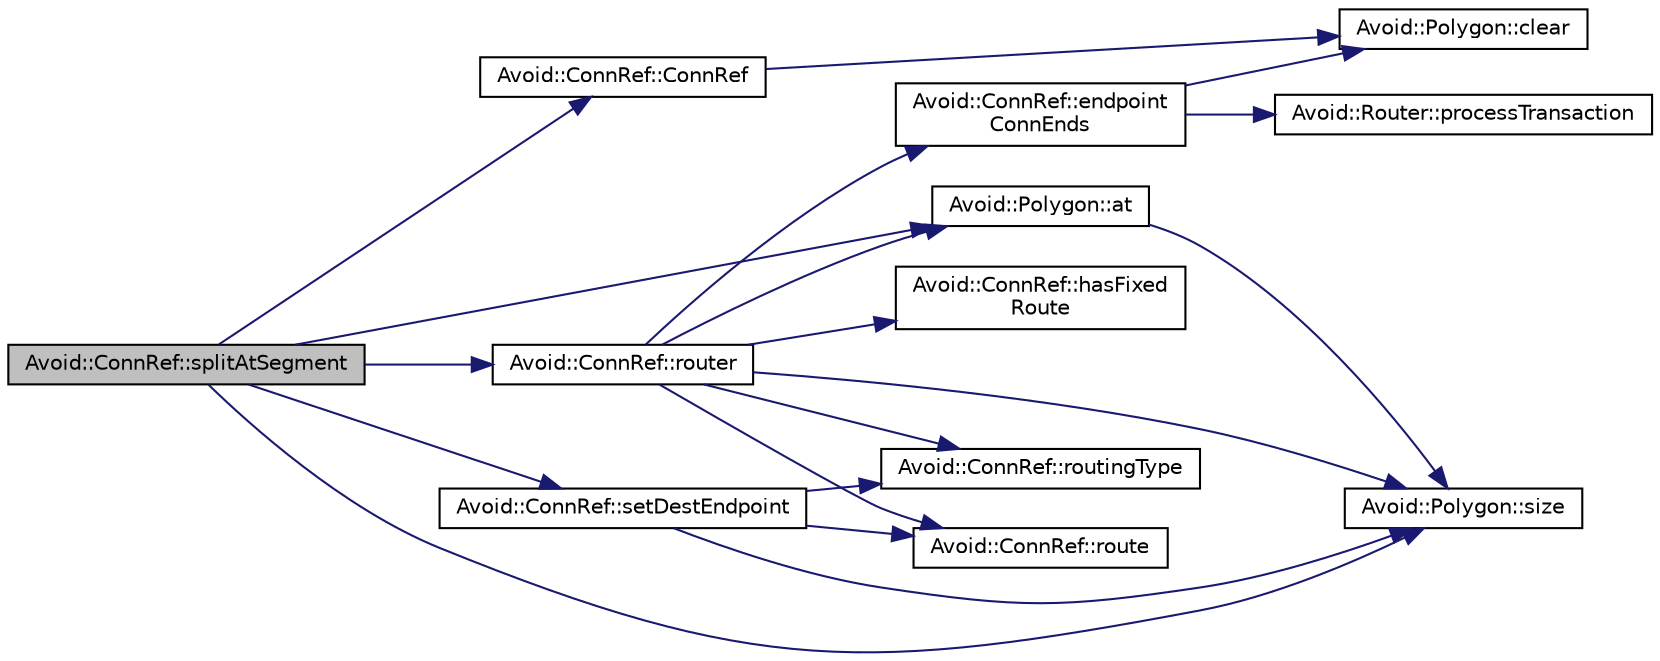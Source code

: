 digraph "Avoid::ConnRef::splitAtSegment"
{
  edge [fontname="Helvetica",fontsize="10",labelfontname="Helvetica",labelfontsize="10"];
  node [fontname="Helvetica",fontsize="10",shape=record];
  rankdir="LR";
  Node105 [label="Avoid::ConnRef::splitAtSegment",height=0.2,width=0.4,color="black", fillcolor="grey75", style="filled", fontcolor="black"];
  Node105 -> Node106 [color="midnightblue",fontsize="10",style="solid",fontname="Helvetica"];
  Node106 [label="Avoid::Polygon::at",height=0.2,width=0.4,color="black", fillcolor="white", style="filled",URL="$classAvoid_1_1Polygon.html#ab2772d0cf1d0aad817a9814e20fce5ab",tooltip="Returns a specific point in the polygon. "];
  Node106 -> Node107 [color="midnightblue",fontsize="10",style="solid",fontname="Helvetica"];
  Node107 [label="Avoid::Polygon::size",height=0.2,width=0.4,color="black", fillcolor="white", style="filled",URL="$classAvoid_1_1Polygon.html#a2f9e9c8c78407eefbde944e663d9711e",tooltip="Returns the number of points in this polygon. "];
  Node105 -> Node108 [color="midnightblue",fontsize="10",style="solid",fontname="Helvetica"];
  Node108 [label="Avoid::ConnRef::ConnRef",height=0.2,width=0.4,color="black", fillcolor="white", style="filled",URL="$classAvoid_1_1ConnRef.html#a2e08b9bb04ccf383700487932f13c980",tooltip="Constructs a connector with no endpoints specified. "];
  Node108 -> Node109 [color="midnightblue",fontsize="10",style="solid",fontname="Helvetica"];
  Node109 [label="Avoid::Polygon::clear",height=0.2,width=0.4,color="black", fillcolor="white", style="filled",URL="$classAvoid_1_1Polygon.html#aae0e8e58b2f358ec3f203a5e6485c660",tooltip="Resets this to the empty polygon. "];
  Node105 -> Node110 [color="midnightblue",fontsize="10",style="solid",fontname="Helvetica"];
  Node110 [label="Avoid::ConnRef::router",height=0.2,width=0.4,color="black", fillcolor="white", style="filled",URL="$classAvoid_1_1ConnRef.html#ace9257a67e94c7899c75af0362e5836f",tooltip="Returns a pointer to the router scene this connector is in. "];
  Node110 -> Node106 [color="midnightblue",fontsize="10",style="solid",fontname="Helvetica"];
  Node110 -> Node111 [color="midnightblue",fontsize="10",style="solid",fontname="Helvetica"];
  Node111 [label="Avoid::ConnRef::endpoint\lConnEnds",height=0.2,width=0.4,color="black", fillcolor="white", style="filled",URL="$classAvoid_1_1ConnRef.html#abb7f970e8bee1ccf69a0d5521ca1f177",tooltip="Returns ConnEnds specifying what this connector is attached to. "];
  Node111 -> Node109 [color="midnightblue",fontsize="10",style="solid",fontname="Helvetica"];
  Node111 -> Node112 [color="midnightblue",fontsize="10",style="solid",fontname="Helvetica"];
  Node112 [label="Avoid::Router::processTransaction",height=0.2,width=0.4,color="black", fillcolor="white", style="filled",URL="$classAvoid_1_1Router.html#ac4497126d8d4c76a122af565260941fc",tooltip="Finishes the current transaction and processes all the queued object changes efficiently. "];
  Node110 -> Node113 [color="midnightblue",fontsize="10",style="solid",fontname="Helvetica"];
  Node113 [label="Avoid::ConnRef::hasFixed\lRoute",height=0.2,width=0.4,color="black", fillcolor="white", style="filled",URL="$classAvoid_1_1ConnRef.html#a5e6c783ffb50b315769f1a0c29597136",tooltip="Returns whether the connector route is marked as fixed. "];
  Node110 -> Node114 [color="midnightblue",fontsize="10",style="solid",fontname="Helvetica"];
  Node114 [label="Avoid::ConnRef::route",height=0.2,width=0.4,color="black", fillcolor="white", style="filled",URL="$classAvoid_1_1ConnRef.html#a0d90245fbe772d30723bd578efa3a45d",tooltip="Returns a reference to the current raw \"debug\" route for the connector. "];
  Node110 -> Node115 [color="midnightblue",fontsize="10",style="solid",fontname="Helvetica"];
  Node115 [label="Avoid::ConnRef::routingType",height=0.2,width=0.4,color="black", fillcolor="white", style="filled",URL="$classAvoid_1_1ConnRef.html#a2689d4fde1f3489976324abb04bcab72",tooltip="Returns the type of routing performed for this connector. "];
  Node110 -> Node107 [color="midnightblue",fontsize="10",style="solid",fontname="Helvetica"];
  Node105 -> Node116 [color="midnightblue",fontsize="10",style="solid",fontname="Helvetica"];
  Node116 [label="Avoid::ConnRef::setDestEndpoint",height=0.2,width=0.4,color="black", fillcolor="white", style="filled",URL="$classAvoid_1_1ConnRef.html#a7b216c9aa42811f1f2786adbda84f02e",tooltip="Sets just a new destination endpoint for this connector. "];
  Node116 -> Node114 [color="midnightblue",fontsize="10",style="solid",fontname="Helvetica"];
  Node116 -> Node115 [color="midnightblue",fontsize="10",style="solid",fontname="Helvetica"];
  Node116 -> Node107 [color="midnightblue",fontsize="10",style="solid",fontname="Helvetica"];
  Node105 -> Node107 [color="midnightblue",fontsize="10",style="solid",fontname="Helvetica"];
}
